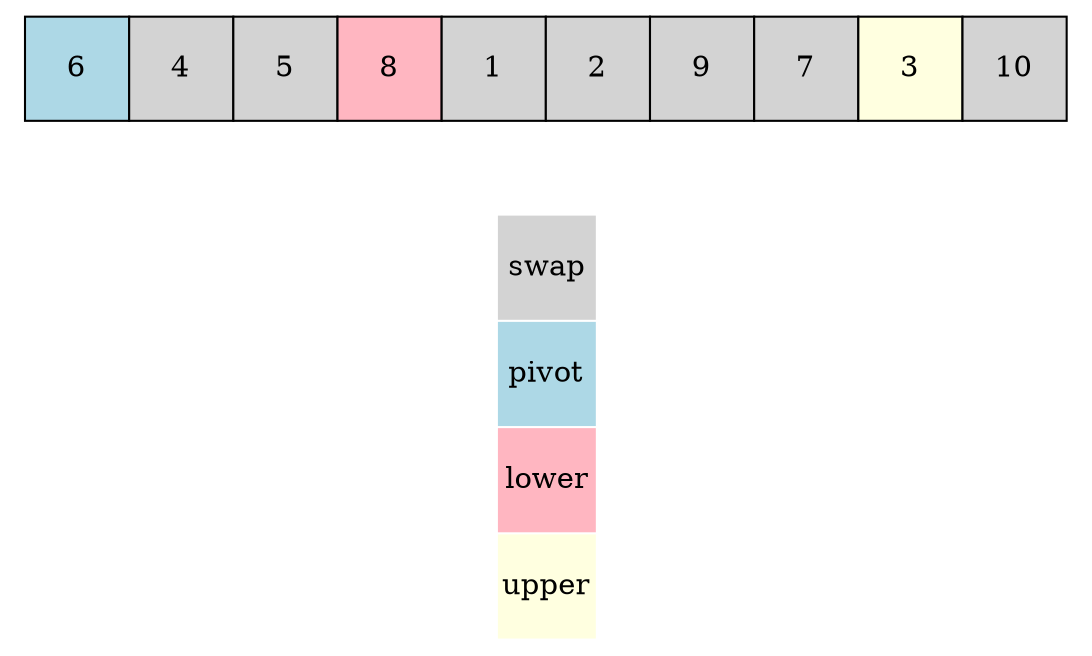digraph G
{
    node1
        [
        shape = none
            label = <<table border="0" cellspacing="0">
            <tr>
            <td port="arr0" width="50" height="50" bgcolor="lightblue" border="1">6</td>
            <td port="arr1" width="50" height="50" bgcolor="lightgray" border="1">4</td>
            <td port="arr2" width="50" height="50" bgcolor="lightgray" border="1">5</td>
            <td port="arr3" width="50" height="50" bgcolor="lightpink" border="1">8</td>
            <td port="arr4" width="50" height="50" bgcolor="lightgray" border="1">1</td>
            <td port="arr5" width="50" height="50" bgcolor="lightgray" border="1">2</td>
            <td port="arr6" width="50" height="50" bgcolor="lightgray" border="1">9</td>
            <td port="arr7" width="50" height="50" bgcolor="lightgray" border="1">7</td>
            <td port="arr8" width="50" height="50" bgcolor="lightyellow" border="1">3</td>
            <td port="arr9" width="50" height="50" bgcolor="lightgray" border="1">10</td>
            </tr>
            </table>>
        ]
    node2
    [
        shape = none
            label = <<table border="0" cellspacing="1">
            <tr><td port="code1" height="50" bgcolor="lightgray">swap</td></tr>
            <tr><td port="code2" height="50" bgcolor="lightblue">pivot</td></tr>
            <tr><td port="code3" height="50" bgcolor="lightpink">lower</td></tr>
            <tr><td port="code4" height="50" bgcolor="lightyellow">upper</td></tr>
            </table>>
    ]
    edge[style=invis]
    subgraph sb1 {peripheries=0 node1 -> node2}
}
